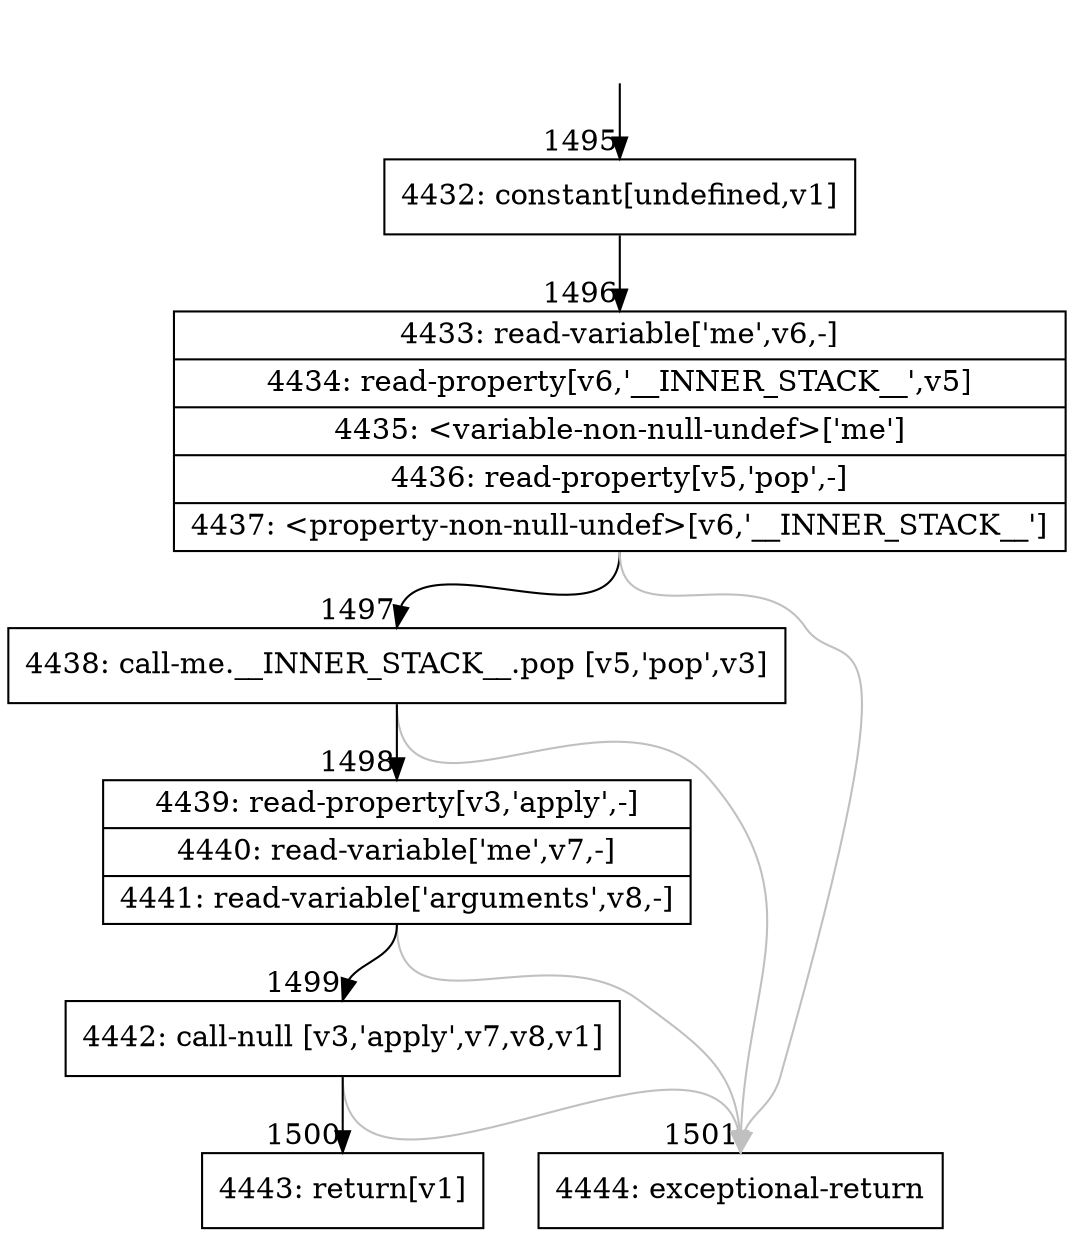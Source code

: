digraph {
rankdir="TD"
BB_entry181[shape=none,label=""];
BB_entry181 -> BB1495 [tailport=s, headport=n, headlabel="    1495"]
BB1495 [shape=record label="{4432: constant[undefined,v1]}" ] 
BB1495 -> BB1496 [tailport=s, headport=n, headlabel="      1496"]
BB1496 [shape=record label="{4433: read-variable['me',v6,-]|4434: read-property[v6,'__INNER_STACK__',v5]|4435: \<variable-non-null-undef\>['me']|4436: read-property[v5,'pop',-]|4437: \<property-non-null-undef\>[v6,'__INNER_STACK__']}" ] 
BB1496 -> BB1497 [tailport=s, headport=n, headlabel="      1497"]
BB1496 -> BB1501 [tailport=s, headport=n, color=gray, headlabel="      1501"]
BB1497 [shape=record label="{4438: call-me.__INNER_STACK__.pop [v5,'pop',v3]}" ] 
BB1497 -> BB1498 [tailport=s, headport=n, headlabel="      1498"]
BB1497 -> BB1501 [tailport=s, headport=n, color=gray]
BB1498 [shape=record label="{4439: read-property[v3,'apply',-]|4440: read-variable['me',v7,-]|4441: read-variable['arguments',v8,-]}" ] 
BB1498 -> BB1499 [tailport=s, headport=n, headlabel="      1499"]
BB1498 -> BB1501 [tailport=s, headport=n, color=gray]
BB1499 [shape=record label="{4442: call-null [v3,'apply',v7,v8,v1]}" ] 
BB1499 -> BB1500 [tailport=s, headport=n, headlabel="      1500"]
BB1499 -> BB1501 [tailport=s, headport=n, color=gray]
BB1500 [shape=record label="{4443: return[v1]}" ] 
BB1501 [shape=record label="{4444: exceptional-return}" ] 
//#$~ 1741
}
